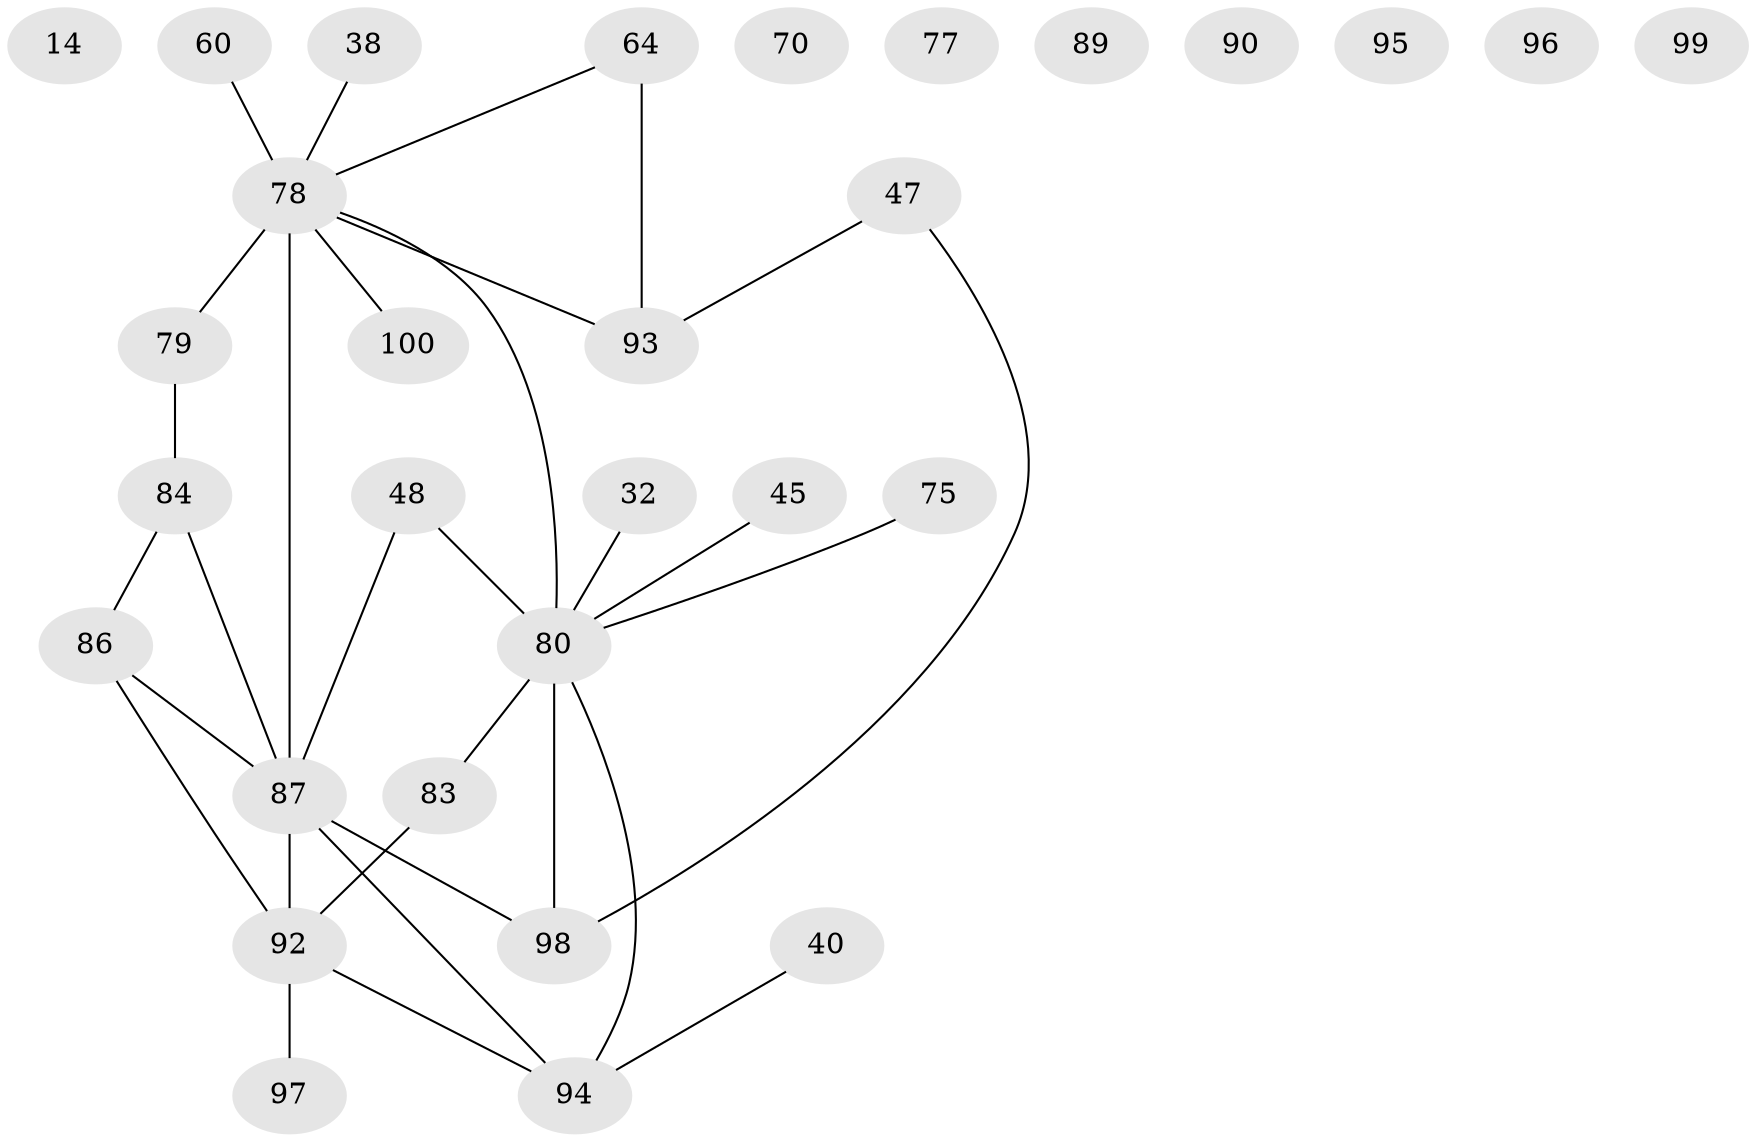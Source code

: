 // original degree distribution, {4: 0.1, 2: 0.36, 3: 0.18, 1: 0.13, 0: 0.08, 5: 0.09, 7: 0.02, 6: 0.04}
// Generated by graph-tools (version 1.1) at 2025/43/03/04/25 21:43:41]
// undirected, 30 vertices, 31 edges
graph export_dot {
graph [start="1"]
  node [color=gray90,style=filled];
  14;
  32;
  38;
  40;
  45;
  47;
  48;
  60;
  64 [super="+61"];
  70;
  75 [super="+34"];
  77;
  78 [super="+59+51+76"];
  79 [super="+42+43+6+5+55+50+39"];
  80 [super="+20+67"];
  83 [super="+19"];
  84;
  86 [super="+3+17+71"];
  87 [super="+53+74+81"];
  89;
  90;
  92 [super="+9+49+82+57"];
  93 [super="+16+24"];
  94 [super="+27+65+68+88"];
  95;
  96;
  97;
  98 [super="+1+91+62"];
  99;
  100 [super="+63"];
  32 -- 80;
  38 -- 78;
  40 -- 94;
  45 -- 80;
  47 -- 98;
  47 -- 93;
  48 -- 80;
  48 -- 87;
  60 -- 78;
  64 -- 93 [weight=3];
  64 -- 78;
  75 -- 80 [weight=3];
  78 -- 100;
  78 -- 79;
  78 -- 80 [weight=2];
  78 -- 93;
  78 -- 87 [weight=6];
  79 -- 84;
  80 -- 98 [weight=5];
  80 -- 94 [weight=2];
  80 -- 83;
  83 -- 92;
  84 -- 86;
  84 -- 87 [weight=4];
  86 -- 87 [weight=2];
  86 -- 92 [weight=2];
  87 -- 98 [weight=4];
  87 -- 92 [weight=5];
  87 -- 94 [weight=2];
  92 -- 97;
  92 -- 94;
}
